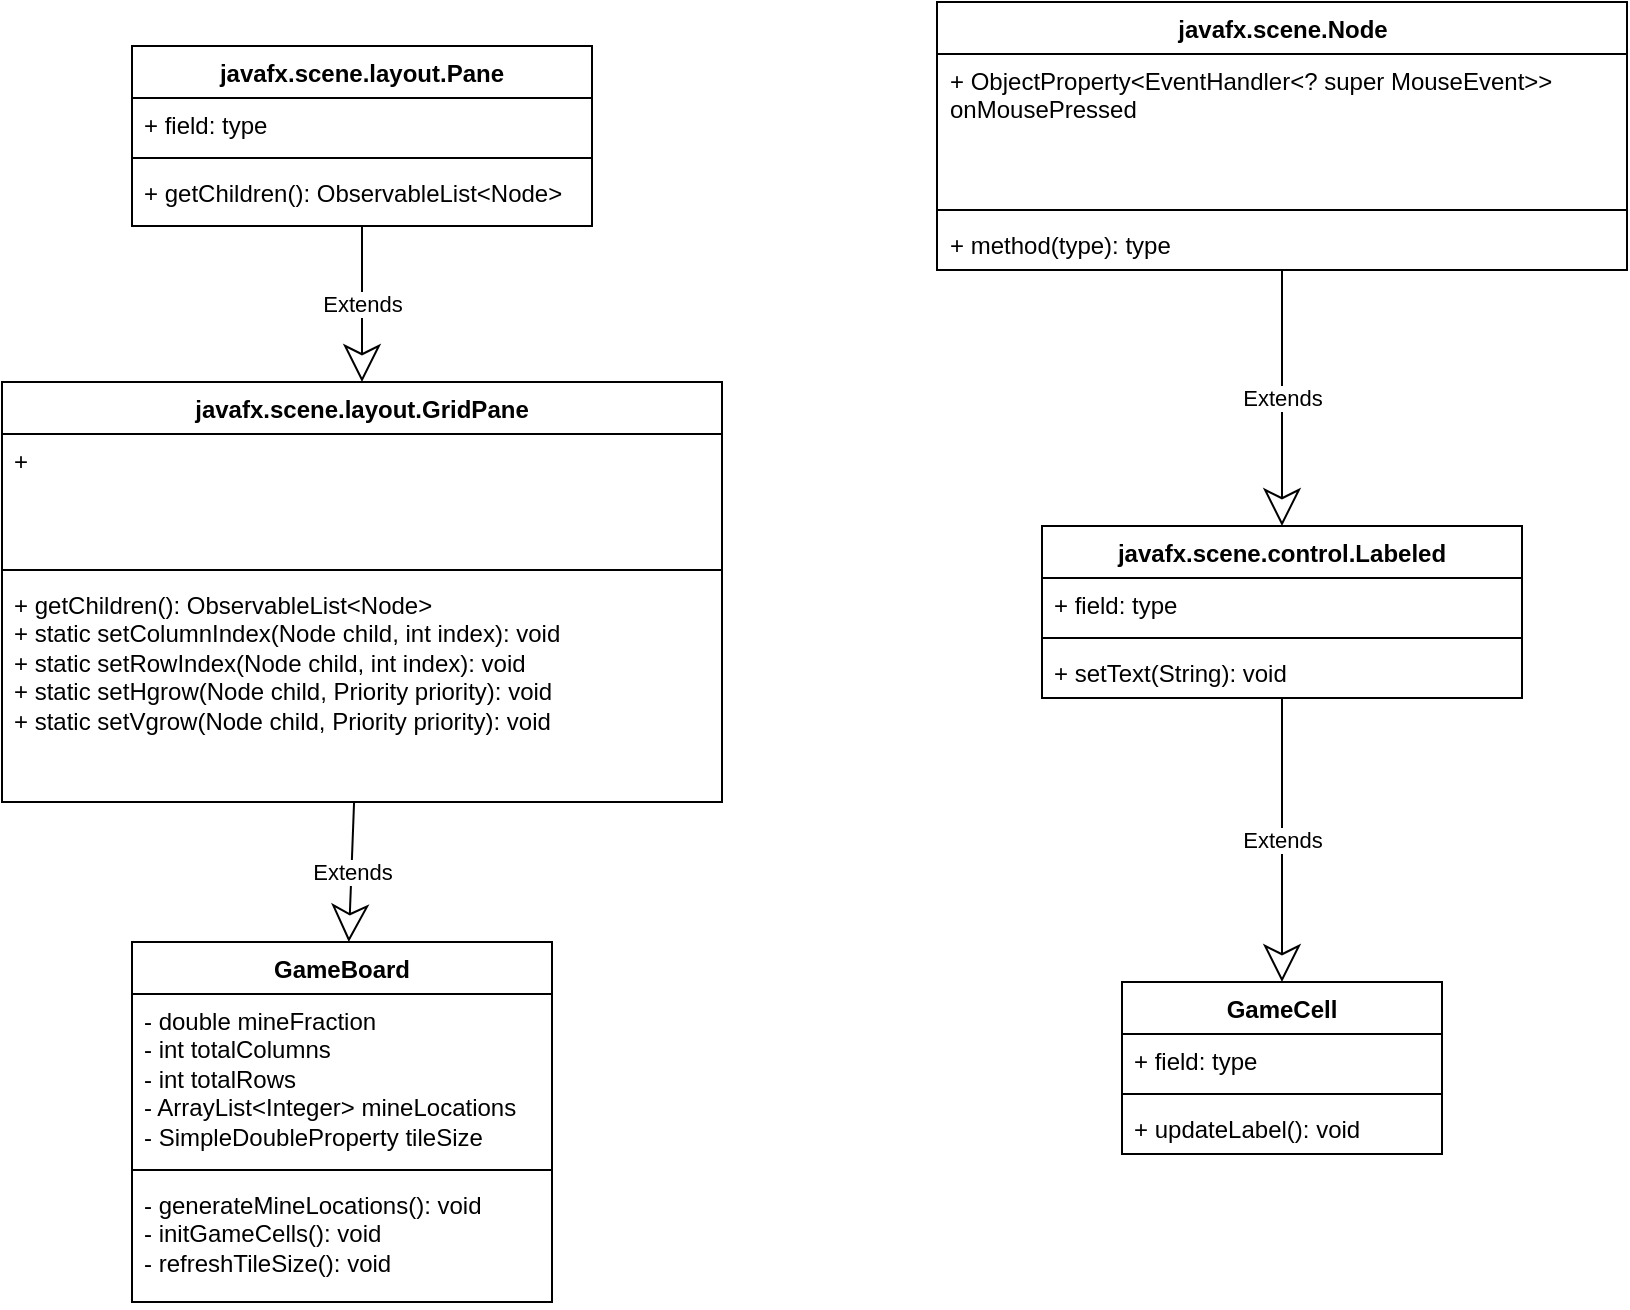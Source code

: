 <mxfile version="21.5.1" type="device" pages="3">
  <diagram name="Object Heirarchies Jul 04" id="aRO2iQeECrxTE_HfjCKr">
    <mxGraphModel dx="1434" dy="833" grid="1" gridSize="10" guides="1" tooltips="1" connect="1" arrows="1" fold="1" page="1" pageScale="1" pageWidth="1169" pageHeight="827" math="0" shadow="0">
      <root>
        <mxCell id="_tPneZSI2o19YcBIa4Sf-0" />
        <mxCell id="_tPneZSI2o19YcBIa4Sf-1" parent="_tPneZSI2o19YcBIa4Sf-0" />
        <mxCell id="_tPneZSI2o19YcBIa4Sf-2" value="Extends" style="endArrow=classic;endSize=16;endFill=0;html=1;rounded=0;" parent="_tPneZSI2o19YcBIa4Sf-1" source="_tPneZSI2o19YcBIa4Sf-7" target="_tPneZSI2o19YcBIa4Sf-3" edge="1">
          <mxGeometry relative="1" as="geometry" />
        </mxCell>
        <mxCell id="_tPneZSI2o19YcBIa4Sf-3" value="GameBoard" style="swimlane;fontStyle=1;align=center;verticalAlign=top;childLayout=stackLayout;horizontal=1;startSize=26;horizontalStack=0;resizeParent=1;resizeParentMax=0;resizeLast=0;collapsible=1;marginBottom=0;whiteSpace=wrap;html=1;" parent="_tPneZSI2o19YcBIa4Sf-1" vertex="1">
          <mxGeometry x="245" y="560" width="210" height="180" as="geometry" />
        </mxCell>
        <mxCell id="_tPneZSI2o19YcBIa4Sf-4" value="- double mineFraction&lt;br&gt;- int totalColumns&lt;br&gt;- int totalRows&lt;br&gt;- ArrayList&amp;lt;Integer&amp;gt; mineLocations&lt;br&gt;- SimpleDoubleProperty tileSize" style="text;strokeColor=none;fillColor=none;align=left;verticalAlign=top;spacingLeft=4;spacingRight=4;overflow=hidden;rotatable=0;points=[[0,0.5],[1,0.5]];portConstraint=eastwest;whiteSpace=wrap;html=1;" parent="_tPneZSI2o19YcBIa4Sf-3" vertex="1">
          <mxGeometry y="26" width="210" height="84" as="geometry" />
        </mxCell>
        <mxCell id="_tPneZSI2o19YcBIa4Sf-5" value="" style="line;strokeWidth=1;fillColor=none;align=left;verticalAlign=middle;spacingTop=-1;spacingLeft=3;spacingRight=3;rotatable=0;labelPosition=right;points=[];portConstraint=eastwest;strokeColor=inherit;" parent="_tPneZSI2o19YcBIa4Sf-3" vertex="1">
          <mxGeometry y="110" width="210" height="8" as="geometry" />
        </mxCell>
        <mxCell id="_tPneZSI2o19YcBIa4Sf-6" value="- generateMineLocations(): void&lt;br&gt;- initGameCells(): void&lt;br&gt;- refreshTileSize(): void" style="text;strokeColor=none;fillColor=none;align=left;verticalAlign=top;spacingLeft=4;spacingRight=4;overflow=hidden;rotatable=0;points=[[0,0.5],[1,0.5]];portConstraint=eastwest;whiteSpace=wrap;html=1;" parent="_tPneZSI2o19YcBIa4Sf-3" vertex="1">
          <mxGeometry y="118" width="210" height="62" as="geometry" />
        </mxCell>
        <mxCell id="_tPneZSI2o19YcBIa4Sf-7" value="javafx.scene.layout.GridPane" style="swimlane;fontStyle=1;align=center;verticalAlign=top;childLayout=stackLayout;horizontal=1;startSize=26;horizontalStack=0;resizeParent=1;resizeParentMax=0;resizeLast=0;collapsible=1;marginBottom=0;whiteSpace=wrap;html=1;" parent="_tPneZSI2o19YcBIa4Sf-1" vertex="1">
          <mxGeometry x="180" y="280" width="360" height="210" as="geometry">
            <mxRectangle x="217.5" y="340" width="90" height="30" as="alternateBounds" />
          </mxGeometry>
        </mxCell>
        <mxCell id="_tPneZSI2o19YcBIa4Sf-8" value="+" style="text;strokeColor=none;fillColor=none;align=left;verticalAlign=top;spacingLeft=4;spacingRight=4;overflow=hidden;rotatable=0;points=[[0,0.5],[1,0.5]];portConstraint=eastwest;whiteSpace=wrap;html=1;" parent="_tPneZSI2o19YcBIa4Sf-7" vertex="1">
          <mxGeometry y="26" width="360" height="64" as="geometry" />
        </mxCell>
        <mxCell id="_tPneZSI2o19YcBIa4Sf-9" value="" style="line;strokeWidth=1;fillColor=none;align=left;verticalAlign=middle;spacingTop=-1;spacingLeft=3;spacingRight=3;rotatable=0;labelPosition=right;points=[];portConstraint=eastwest;strokeColor=inherit;" parent="_tPneZSI2o19YcBIa4Sf-7" vertex="1">
          <mxGeometry y="90" width="360" height="8" as="geometry" />
        </mxCell>
        <mxCell id="_tPneZSI2o19YcBIa4Sf-10" value="+ getChildren(): ObservableList&amp;lt;Node&amp;gt;&lt;br&gt;+ static setColumnIndex(Node child, int index): void&lt;br&gt;+ static setRowIndex(Node child, int index): void&lt;br&gt;+ static setHgrow(Node child, Priority priority): void&lt;br&gt;+ static setVgrow(Node child, Priority priority): void" style="text;strokeColor=none;fillColor=none;align=left;verticalAlign=top;spacingLeft=4;spacingRight=4;overflow=hidden;rotatable=0;points=[[0,0.5],[1,0.5]];portConstraint=eastwest;whiteSpace=wrap;html=1;" parent="_tPneZSI2o19YcBIa4Sf-7" vertex="1">
          <mxGeometry y="98" width="360" height="112" as="geometry" />
        </mxCell>
        <mxCell id="_tPneZSI2o19YcBIa4Sf-11" value="Extends" style="endArrow=classic;endSize=16;endFill=0;html=1;rounded=0;" parent="_tPneZSI2o19YcBIa4Sf-1" source="_tPneZSI2o19YcBIa4Sf-12" target="_tPneZSI2o19YcBIa4Sf-16" edge="1">
          <mxGeometry relative="1" as="geometry" />
        </mxCell>
        <mxCell id="_tPneZSI2o19YcBIa4Sf-12" value="javafx.scene.control.Labeled" style="swimlane;fontStyle=1;align=center;verticalAlign=top;childLayout=stackLayout;horizontal=1;startSize=26;horizontalStack=0;resizeParent=1;resizeParentMax=0;resizeLast=0;collapsible=1;marginBottom=0;whiteSpace=wrap;html=1;" parent="_tPneZSI2o19YcBIa4Sf-1" vertex="1">
          <mxGeometry x="700" y="352" width="240" height="86" as="geometry" />
        </mxCell>
        <mxCell id="_tPneZSI2o19YcBIa4Sf-13" value="+ field: type" style="text;strokeColor=none;fillColor=none;align=left;verticalAlign=top;spacingLeft=4;spacingRight=4;overflow=hidden;rotatable=0;points=[[0,0.5],[1,0.5]];portConstraint=eastwest;whiteSpace=wrap;html=1;" parent="_tPneZSI2o19YcBIa4Sf-12" vertex="1">
          <mxGeometry y="26" width="240" height="26" as="geometry" />
        </mxCell>
        <mxCell id="_tPneZSI2o19YcBIa4Sf-14" value="" style="line;strokeWidth=1;fillColor=none;align=left;verticalAlign=middle;spacingTop=-1;spacingLeft=3;spacingRight=3;rotatable=0;labelPosition=right;points=[];portConstraint=eastwest;strokeColor=inherit;" parent="_tPneZSI2o19YcBIa4Sf-12" vertex="1">
          <mxGeometry y="52" width="240" height="8" as="geometry" />
        </mxCell>
        <mxCell id="_tPneZSI2o19YcBIa4Sf-15" value="+ setText(String): void" style="text;strokeColor=none;fillColor=none;align=left;verticalAlign=top;spacingLeft=4;spacingRight=4;overflow=hidden;rotatable=0;points=[[0,0.5],[1,0.5]];portConstraint=eastwest;whiteSpace=wrap;html=1;" parent="_tPneZSI2o19YcBIa4Sf-12" vertex="1">
          <mxGeometry y="60" width="240" height="26" as="geometry" />
        </mxCell>
        <mxCell id="_tPneZSI2o19YcBIa4Sf-16" value="GameCell" style="swimlane;fontStyle=1;align=center;verticalAlign=top;childLayout=stackLayout;horizontal=1;startSize=26;horizontalStack=0;resizeParent=1;resizeParentMax=0;resizeLast=0;collapsible=1;marginBottom=0;whiteSpace=wrap;html=1;" parent="_tPneZSI2o19YcBIa4Sf-1" vertex="1">
          <mxGeometry x="740" y="580" width="160" height="86" as="geometry" />
        </mxCell>
        <mxCell id="_tPneZSI2o19YcBIa4Sf-17" value="+ field: type" style="text;strokeColor=none;fillColor=none;align=left;verticalAlign=top;spacingLeft=4;spacingRight=4;overflow=hidden;rotatable=0;points=[[0,0.5],[1,0.5]];portConstraint=eastwest;whiteSpace=wrap;html=1;" parent="_tPneZSI2o19YcBIa4Sf-16" vertex="1">
          <mxGeometry y="26" width="160" height="26" as="geometry" />
        </mxCell>
        <mxCell id="_tPneZSI2o19YcBIa4Sf-18" value="" style="line;strokeWidth=1;fillColor=none;align=left;verticalAlign=middle;spacingTop=-1;spacingLeft=3;spacingRight=3;rotatable=0;labelPosition=right;points=[];portConstraint=eastwest;strokeColor=inherit;" parent="_tPneZSI2o19YcBIa4Sf-16" vertex="1">
          <mxGeometry y="52" width="160" height="8" as="geometry" />
        </mxCell>
        <mxCell id="_tPneZSI2o19YcBIa4Sf-19" value="+ updateLabel(): void" style="text;strokeColor=none;fillColor=none;align=left;verticalAlign=top;spacingLeft=4;spacingRight=4;overflow=hidden;rotatable=0;points=[[0,0.5],[1,0.5]];portConstraint=eastwest;whiteSpace=wrap;html=1;" parent="_tPneZSI2o19YcBIa4Sf-16" vertex="1">
          <mxGeometry y="60" width="160" height="26" as="geometry" />
        </mxCell>
        <mxCell id="_tPneZSI2o19YcBIa4Sf-20" value="Extends" style="endArrow=classic;endSize=16;endFill=0;html=1;rounded=0;" parent="_tPneZSI2o19YcBIa4Sf-1" source="_tPneZSI2o19YcBIa4Sf-21" target="_tPneZSI2o19YcBIa4Sf-12" edge="1">
          <mxGeometry relative="1" as="geometry" />
        </mxCell>
        <mxCell id="_tPneZSI2o19YcBIa4Sf-21" value="javafx.scene.Node" style="swimlane;fontStyle=1;align=center;verticalAlign=top;childLayout=stackLayout;horizontal=1;startSize=26;horizontalStack=0;resizeParent=1;resizeParentMax=0;resizeLast=0;collapsible=1;marginBottom=0;whiteSpace=wrap;html=1;" parent="_tPneZSI2o19YcBIa4Sf-1" vertex="1">
          <mxGeometry x="647.5" y="90" width="345" height="134" as="geometry" />
        </mxCell>
        <mxCell id="_tPneZSI2o19YcBIa4Sf-22" value="+ ObjectProperty&amp;lt;EventHandler&amp;lt;? super MouseEvent&amp;gt;&amp;gt; onMousePressed" style="text;strokeColor=none;fillColor=none;align=left;verticalAlign=top;spacingLeft=4;spacingRight=4;overflow=hidden;rotatable=0;points=[[0,0.5],[1,0.5]];portConstraint=eastwest;whiteSpace=wrap;html=1;" parent="_tPneZSI2o19YcBIa4Sf-21" vertex="1">
          <mxGeometry y="26" width="345" height="74" as="geometry" />
        </mxCell>
        <mxCell id="_tPneZSI2o19YcBIa4Sf-23" value="" style="line;strokeWidth=1;fillColor=none;align=left;verticalAlign=middle;spacingTop=-1;spacingLeft=3;spacingRight=3;rotatable=0;labelPosition=right;points=[];portConstraint=eastwest;strokeColor=inherit;" parent="_tPneZSI2o19YcBIa4Sf-21" vertex="1">
          <mxGeometry y="100" width="345" height="8" as="geometry" />
        </mxCell>
        <mxCell id="_tPneZSI2o19YcBIa4Sf-24" value="+ method(type): type" style="text;strokeColor=none;fillColor=none;align=left;verticalAlign=top;spacingLeft=4;spacingRight=4;overflow=hidden;rotatable=0;points=[[0,0.5],[1,0.5]];portConstraint=eastwest;whiteSpace=wrap;html=1;" parent="_tPneZSI2o19YcBIa4Sf-21" vertex="1">
          <mxGeometry y="108" width="345" height="26" as="geometry" />
        </mxCell>
        <mxCell id="_tPneZSI2o19YcBIa4Sf-25" value="Extends" style="endArrow=classic;endSize=16;endFill=0;html=1;rounded=0;" parent="_tPneZSI2o19YcBIa4Sf-1" source="_tPneZSI2o19YcBIa4Sf-26" target="_tPneZSI2o19YcBIa4Sf-7" edge="1">
          <mxGeometry relative="1" as="geometry" />
        </mxCell>
        <mxCell id="_tPneZSI2o19YcBIa4Sf-26" value="javafx.scene.layout.Pane" style="swimlane;fontStyle=1;align=center;verticalAlign=top;childLayout=stackLayout;horizontal=1;startSize=26;horizontalStack=0;resizeParent=1;resizeParentMax=0;resizeLast=0;collapsible=1;marginBottom=0;whiteSpace=wrap;html=1;" parent="_tPneZSI2o19YcBIa4Sf-1" vertex="1">
          <mxGeometry x="245" y="112" width="230" height="90" as="geometry" />
        </mxCell>
        <mxCell id="_tPneZSI2o19YcBIa4Sf-27" value="+ field: type" style="text;strokeColor=none;fillColor=none;align=left;verticalAlign=top;spacingLeft=4;spacingRight=4;overflow=hidden;rotatable=0;points=[[0,0.5],[1,0.5]];portConstraint=eastwest;whiteSpace=wrap;html=1;" parent="_tPneZSI2o19YcBIa4Sf-26" vertex="1">
          <mxGeometry y="26" width="230" height="26" as="geometry" />
        </mxCell>
        <mxCell id="_tPneZSI2o19YcBIa4Sf-28" value="" style="line;strokeWidth=1;fillColor=none;align=left;verticalAlign=middle;spacingTop=-1;spacingLeft=3;spacingRight=3;rotatable=0;labelPosition=right;points=[];portConstraint=eastwest;strokeColor=inherit;" parent="_tPneZSI2o19YcBIa4Sf-26" vertex="1">
          <mxGeometry y="52" width="230" height="8" as="geometry" />
        </mxCell>
        <mxCell id="_tPneZSI2o19YcBIa4Sf-29" value="+ getChildren(): ObservableList&amp;lt;Node&amp;gt;" style="text;strokeColor=none;fillColor=none;align=left;verticalAlign=top;spacingLeft=4;spacingRight=4;overflow=hidden;rotatable=0;points=[[0,0.5],[1,0.5]];portConstraint=eastwest;whiteSpace=wrap;html=1;" parent="_tPneZSI2o19YcBIa4Sf-26" vertex="1">
          <mxGeometry y="60" width="230" height="30" as="geometry" />
        </mxCell>
      </root>
    </mxGraphModel>
  </diagram>
  <diagram id="C5RBs43oDa-KdzZeNtuy" name="Object Heirarchies">
    <mxGraphModel dx="1434" dy="833" grid="1" gridSize="10" guides="1" tooltips="1" connect="1" arrows="1" fold="1" page="1" pageScale="1" pageWidth="1169" pageHeight="827" math="0" shadow="0">
      <root>
        <mxCell id="WIyWlLk6GJQsqaUBKTNV-0" />
        <mxCell id="WIyWlLk6GJQsqaUBKTNV-1" parent="WIyWlLk6GJQsqaUBKTNV-0" />
        <mxCell id="S7BnQ9PrqAHf_6FEk5SX-8" value="Extends" style="endArrow=classic;endSize=16;endFill=0;html=1;rounded=0;" parent="WIyWlLk6GJQsqaUBKTNV-1" source="S7BnQ9PrqAHf_6FEk5SX-4" target="S7BnQ9PrqAHf_6FEk5SX-0" edge="1">
          <mxGeometry relative="1" as="geometry" />
        </mxCell>
        <mxCell id="S7BnQ9PrqAHf_6FEk5SX-0" value="GameBoard" style="swimlane;fontStyle=1;align=center;verticalAlign=top;childLayout=stackLayout;horizontal=1;startSize=26;horizontalStack=0;resizeParent=1;resizeParentMax=0;resizeLast=0;collapsible=1;marginBottom=0;whiteSpace=wrap;html=1;" parent="WIyWlLk6GJQsqaUBKTNV-1" vertex="1">
          <mxGeometry x="245" y="560" width="210" height="180" as="geometry" />
        </mxCell>
        <mxCell id="S7BnQ9PrqAHf_6FEk5SX-1" value="- double mineFraction&lt;br&gt;- int totalColumns&lt;br&gt;- int totalRows&lt;br&gt;- ArrayList&amp;lt;Integer&amp;gt; mineLocations&lt;br&gt;- SimpleDoubleProperty tileSize" style="text;strokeColor=none;fillColor=none;align=left;verticalAlign=top;spacingLeft=4;spacingRight=4;overflow=hidden;rotatable=0;points=[[0,0.5],[1,0.5]];portConstraint=eastwest;whiteSpace=wrap;html=1;" parent="S7BnQ9PrqAHf_6FEk5SX-0" vertex="1">
          <mxGeometry y="26" width="210" height="84" as="geometry" />
        </mxCell>
        <mxCell id="S7BnQ9PrqAHf_6FEk5SX-2" value="" style="line;strokeWidth=1;fillColor=none;align=left;verticalAlign=middle;spacingTop=-1;spacingLeft=3;spacingRight=3;rotatable=0;labelPosition=right;points=[];portConstraint=eastwest;strokeColor=inherit;" parent="S7BnQ9PrqAHf_6FEk5SX-0" vertex="1">
          <mxGeometry y="110" width="210" height="8" as="geometry" />
        </mxCell>
        <mxCell id="S7BnQ9PrqAHf_6FEk5SX-3" value="- generateMineLocations(): void&lt;br&gt;- initGameCells(): void&lt;br&gt;- refreshTileSize(): void" style="text;strokeColor=none;fillColor=none;align=left;verticalAlign=top;spacingLeft=4;spacingRight=4;overflow=hidden;rotatable=0;points=[[0,0.5],[1,0.5]];portConstraint=eastwest;whiteSpace=wrap;html=1;" parent="S7BnQ9PrqAHf_6FEk5SX-0" vertex="1">
          <mxGeometry y="118" width="210" height="62" as="geometry" />
        </mxCell>
        <mxCell id="S7BnQ9PrqAHf_6FEk5SX-4" value="javafx.scene.layout.TilePane" style="swimlane;fontStyle=1;align=center;verticalAlign=top;childLayout=stackLayout;horizontal=1;startSize=26;horizontalStack=0;resizeParent=1;resizeParentMax=0;resizeLast=0;collapsible=1;marginBottom=0;whiteSpace=wrap;html=1;" parent="WIyWlLk6GJQsqaUBKTNV-1" vertex="1">
          <mxGeometry x="180" y="280" width="360" height="190" as="geometry">
            <mxRectangle x="217.5" y="340" width="90" height="30" as="alternateBounds" />
          </mxGeometry>
        </mxCell>
        <mxCell id="S7BnQ9PrqAHf_6FEk5SX-5" value="+ final ObjectProperty&amp;lt;Orientation&amp;gt; orientationProperty&lt;br&gt;+ final IntegerProperty prefColumnsProperty&lt;br&gt;+ final DoubleProperty prefTileHeightProperty&lt;br&gt;+ final DoubleProperty prefTileWidthProperty" style="text;strokeColor=none;fillColor=none;align=left;verticalAlign=top;spacingLeft=4;spacingRight=4;overflow=hidden;rotatable=0;points=[[0,0.5],[1,0.5]];portConstraint=eastwest;whiteSpace=wrap;html=1;" parent="S7BnQ9PrqAHf_6FEk5SX-4" vertex="1">
          <mxGeometry y="26" width="360" height="64" as="geometry" />
        </mxCell>
        <mxCell id="S7BnQ9PrqAHf_6FEk5SX-6" value="" style="line;strokeWidth=1;fillColor=none;align=left;verticalAlign=middle;spacingTop=-1;spacingLeft=3;spacingRight=3;rotatable=0;labelPosition=right;points=[];portConstraint=eastwest;strokeColor=inherit;" parent="S7BnQ9PrqAHf_6FEk5SX-4" vertex="1">
          <mxGeometry y="90" width="360" height="8" as="geometry" />
        </mxCell>
        <mxCell id="S7BnQ9PrqAHf_6FEk5SX-7" value="+ TilePane(Orientation orientation): new TilePane&lt;br&gt;+ add(Node child, int columnIndex, int rowIndex): void&lt;br&gt;+ setPrefColumns(int): void&lt;br&gt;+ prefTileHeightProperty(): DoubleProperty&lt;br&gt;+ prefTileWidthProperty(): DoubleProperty" style="text;strokeColor=none;fillColor=none;align=left;verticalAlign=top;spacingLeft=4;spacingRight=4;overflow=hidden;rotatable=0;points=[[0,0.5],[1,0.5]];portConstraint=eastwest;whiteSpace=wrap;html=1;" parent="S7BnQ9PrqAHf_6FEk5SX-4" vertex="1">
          <mxGeometry y="98" width="360" height="92" as="geometry" />
        </mxCell>
        <mxCell id="7bgGyZ7zZy2mmGAwU8Ay-13" value="Extends" style="endArrow=classic;endSize=16;endFill=0;html=1;rounded=0;" parent="WIyWlLk6GJQsqaUBKTNV-1" source="7bgGyZ7zZy2mmGAwU8Ay-0" target="7bgGyZ7zZy2mmGAwU8Ay-4" edge="1">
          <mxGeometry relative="1" as="geometry" />
        </mxCell>
        <mxCell id="7bgGyZ7zZy2mmGAwU8Ay-0" value="javafx.scene.control.Labeled" style="swimlane;fontStyle=1;align=center;verticalAlign=top;childLayout=stackLayout;horizontal=1;startSize=26;horizontalStack=0;resizeParent=1;resizeParentMax=0;resizeLast=0;collapsible=1;marginBottom=0;whiteSpace=wrap;html=1;" parent="WIyWlLk6GJQsqaUBKTNV-1" vertex="1">
          <mxGeometry x="700" y="352" width="240" height="86" as="geometry" />
        </mxCell>
        <mxCell id="7bgGyZ7zZy2mmGAwU8Ay-1" value="+ field: type" style="text;strokeColor=none;fillColor=none;align=left;verticalAlign=top;spacingLeft=4;spacingRight=4;overflow=hidden;rotatable=0;points=[[0,0.5],[1,0.5]];portConstraint=eastwest;whiteSpace=wrap;html=1;" parent="7bgGyZ7zZy2mmGAwU8Ay-0" vertex="1">
          <mxGeometry y="26" width="240" height="26" as="geometry" />
        </mxCell>
        <mxCell id="7bgGyZ7zZy2mmGAwU8Ay-2" value="" style="line;strokeWidth=1;fillColor=none;align=left;verticalAlign=middle;spacingTop=-1;spacingLeft=3;spacingRight=3;rotatable=0;labelPosition=right;points=[];portConstraint=eastwest;strokeColor=inherit;" parent="7bgGyZ7zZy2mmGAwU8Ay-0" vertex="1">
          <mxGeometry y="52" width="240" height="8" as="geometry" />
        </mxCell>
        <mxCell id="7bgGyZ7zZy2mmGAwU8Ay-3" value="+ setText(String): void" style="text;strokeColor=none;fillColor=none;align=left;verticalAlign=top;spacingLeft=4;spacingRight=4;overflow=hidden;rotatable=0;points=[[0,0.5],[1,0.5]];portConstraint=eastwest;whiteSpace=wrap;html=1;" parent="7bgGyZ7zZy2mmGAwU8Ay-0" vertex="1">
          <mxGeometry y="60" width="240" height="26" as="geometry" />
        </mxCell>
        <mxCell id="7bgGyZ7zZy2mmGAwU8Ay-4" value="GameCell" style="swimlane;fontStyle=1;align=center;verticalAlign=top;childLayout=stackLayout;horizontal=1;startSize=26;horizontalStack=0;resizeParent=1;resizeParentMax=0;resizeLast=0;collapsible=1;marginBottom=0;whiteSpace=wrap;html=1;" parent="WIyWlLk6GJQsqaUBKTNV-1" vertex="1">
          <mxGeometry x="740" y="580" width="160" height="86" as="geometry" />
        </mxCell>
        <mxCell id="7bgGyZ7zZy2mmGAwU8Ay-5" value="+ field: type" style="text;strokeColor=none;fillColor=none;align=left;verticalAlign=top;spacingLeft=4;spacingRight=4;overflow=hidden;rotatable=0;points=[[0,0.5],[1,0.5]];portConstraint=eastwest;whiteSpace=wrap;html=1;" parent="7bgGyZ7zZy2mmGAwU8Ay-4" vertex="1">
          <mxGeometry y="26" width="160" height="26" as="geometry" />
        </mxCell>
        <mxCell id="7bgGyZ7zZy2mmGAwU8Ay-6" value="" style="line;strokeWidth=1;fillColor=none;align=left;verticalAlign=middle;spacingTop=-1;spacingLeft=3;spacingRight=3;rotatable=0;labelPosition=right;points=[];portConstraint=eastwest;strokeColor=inherit;" parent="7bgGyZ7zZy2mmGAwU8Ay-4" vertex="1">
          <mxGeometry y="52" width="160" height="8" as="geometry" />
        </mxCell>
        <mxCell id="7bgGyZ7zZy2mmGAwU8Ay-7" value="+ updateLabel(): void" style="text;strokeColor=none;fillColor=none;align=left;verticalAlign=top;spacingLeft=4;spacingRight=4;overflow=hidden;rotatable=0;points=[[0,0.5],[1,0.5]];portConstraint=eastwest;whiteSpace=wrap;html=1;" parent="7bgGyZ7zZy2mmGAwU8Ay-4" vertex="1">
          <mxGeometry y="60" width="160" height="26" as="geometry" />
        </mxCell>
        <mxCell id="7bgGyZ7zZy2mmGAwU8Ay-16" value="Extends" style="endArrow=classic;endSize=16;endFill=0;html=1;rounded=0;" parent="WIyWlLk6GJQsqaUBKTNV-1" source="7bgGyZ7zZy2mmGAwU8Ay-8" target="7bgGyZ7zZy2mmGAwU8Ay-0" edge="1">
          <mxGeometry relative="1" as="geometry" />
        </mxCell>
        <mxCell id="7bgGyZ7zZy2mmGAwU8Ay-8" value="javafx.scene.Node" style="swimlane;fontStyle=1;align=center;verticalAlign=top;childLayout=stackLayout;horizontal=1;startSize=26;horizontalStack=0;resizeParent=1;resizeParentMax=0;resizeLast=0;collapsible=1;marginBottom=0;whiteSpace=wrap;html=1;" parent="WIyWlLk6GJQsqaUBKTNV-1" vertex="1">
          <mxGeometry x="647.5" y="90" width="345" height="134" as="geometry" />
        </mxCell>
        <mxCell id="7bgGyZ7zZy2mmGAwU8Ay-9" value="+ ObjectProperty&amp;lt;EventHandler&amp;lt;? super MouseEvent&amp;gt;&amp;gt; onMousePressed" style="text;strokeColor=none;fillColor=none;align=left;verticalAlign=top;spacingLeft=4;spacingRight=4;overflow=hidden;rotatable=0;points=[[0,0.5],[1,0.5]];portConstraint=eastwest;whiteSpace=wrap;html=1;" parent="7bgGyZ7zZy2mmGAwU8Ay-8" vertex="1">
          <mxGeometry y="26" width="345" height="74" as="geometry" />
        </mxCell>
        <mxCell id="7bgGyZ7zZy2mmGAwU8Ay-10" value="" style="line;strokeWidth=1;fillColor=none;align=left;verticalAlign=middle;spacingTop=-1;spacingLeft=3;spacingRight=3;rotatable=0;labelPosition=right;points=[];portConstraint=eastwest;strokeColor=inherit;" parent="7bgGyZ7zZy2mmGAwU8Ay-8" vertex="1">
          <mxGeometry y="100" width="345" height="8" as="geometry" />
        </mxCell>
        <mxCell id="7bgGyZ7zZy2mmGAwU8Ay-11" value="+ method(type): type" style="text;strokeColor=none;fillColor=none;align=left;verticalAlign=top;spacingLeft=4;spacingRight=4;overflow=hidden;rotatable=0;points=[[0,0.5],[1,0.5]];portConstraint=eastwest;whiteSpace=wrap;html=1;" parent="7bgGyZ7zZy2mmGAwU8Ay-8" vertex="1">
          <mxGeometry y="108" width="345" height="26" as="geometry" />
        </mxCell>
        <mxCell id="7bgGyZ7zZy2mmGAwU8Ay-22" value="Extends" style="endArrow=classic;endSize=16;endFill=0;html=1;rounded=0;" parent="WIyWlLk6GJQsqaUBKTNV-1" source="7bgGyZ7zZy2mmGAwU8Ay-17" target="S7BnQ9PrqAHf_6FEk5SX-4" edge="1">
          <mxGeometry relative="1" as="geometry" />
        </mxCell>
        <mxCell id="7bgGyZ7zZy2mmGAwU8Ay-17" value="javafx.scene.layout.Pane" style="swimlane;fontStyle=1;align=center;verticalAlign=top;childLayout=stackLayout;horizontal=1;startSize=26;horizontalStack=0;resizeParent=1;resizeParentMax=0;resizeLast=0;collapsible=1;marginBottom=0;whiteSpace=wrap;html=1;" parent="WIyWlLk6GJQsqaUBKTNV-1" vertex="1">
          <mxGeometry x="245" y="112" width="230" height="90" as="geometry" />
        </mxCell>
        <mxCell id="7bgGyZ7zZy2mmGAwU8Ay-18" value="+ field: type" style="text;strokeColor=none;fillColor=none;align=left;verticalAlign=top;spacingLeft=4;spacingRight=4;overflow=hidden;rotatable=0;points=[[0,0.5],[1,0.5]];portConstraint=eastwest;whiteSpace=wrap;html=1;" parent="7bgGyZ7zZy2mmGAwU8Ay-17" vertex="1">
          <mxGeometry y="26" width="230" height="26" as="geometry" />
        </mxCell>
        <mxCell id="7bgGyZ7zZy2mmGAwU8Ay-19" value="" style="line;strokeWidth=1;fillColor=none;align=left;verticalAlign=middle;spacingTop=-1;spacingLeft=3;spacingRight=3;rotatable=0;labelPosition=right;points=[];portConstraint=eastwest;strokeColor=inherit;" parent="7bgGyZ7zZy2mmGAwU8Ay-17" vertex="1">
          <mxGeometry y="52" width="230" height="8" as="geometry" />
        </mxCell>
        <mxCell id="7bgGyZ7zZy2mmGAwU8Ay-20" value="+ getChildren(): ObservableList&amp;lt;Node&amp;gt;" style="text;strokeColor=none;fillColor=none;align=left;verticalAlign=top;spacingLeft=4;spacingRight=4;overflow=hidden;rotatable=0;points=[[0,0.5],[1,0.5]];portConstraint=eastwest;whiteSpace=wrap;html=1;" parent="7bgGyZ7zZy2mmGAwU8Ay-17" vertex="1">
          <mxGeometry y="60" width="230" height="30" as="geometry" />
        </mxCell>
      </root>
    </mxGraphModel>
  </diagram>
  <diagram id="gscD2KhU7enb7wxNynbT" name="Tile Scaling">
    <mxGraphModel dx="1366" dy="793" grid="1" gridSize="10" guides="1" tooltips="1" connect="1" arrows="1" fold="1" page="1" pageScale="1" pageWidth="1169" pageHeight="827" math="0" shadow="0">
      <root>
        <mxCell id="0" />
        <mxCell id="1" parent="0" />
        <mxCell id="ENKsgT9i0Xz-IjVfYQAM-1" value="Stage" style="swimlane;whiteSpace=wrap;html=1;startSize=20;" vertex="1" parent="1">
          <mxGeometry x="390" y="170" width="510" height="360" as="geometry" />
        </mxCell>
        <mxCell id="ENKsgT9i0Xz-IjVfYQAM-5" value="f" style="swimlane;startSize=0;" vertex="1" parent="ENKsgT9i0Xz-IjVfYQAM-1">
          <mxGeometry y="20" width="390" height="340" as="geometry" />
        </mxCell>
        <mxCell id="ENKsgT9i0Xz-IjVfYQAM-6" value="GridPane GameBoard" style="text;html=1;align=center;verticalAlign=middle;resizable=0;points=[];autosize=1;strokeColor=none;fillColor=none;" vertex="1" parent="ENKsgT9i0Xz-IjVfYQAM-5">
          <mxGeometry x="95" y="155" width="140" height="30" as="geometry" />
        </mxCell>
        <mxCell id="ENKsgT9i0Xz-IjVfYQAM-3" value="primaryStage height" style="shape=curlyBracket;whiteSpace=wrap;html=1;rounded=1;labelPosition=left;verticalLabelPosition=middle;align=right;verticalAlign=middle;" vertex="1" parent="1">
          <mxGeometry x="110" y="170" width="30" height="360" as="geometry" />
        </mxCell>
        <mxCell id="ENKsgT9i0Xz-IjVfYQAM-9" value="gameplayScene height" style="shape=curlyBracket;whiteSpace=wrap;html=1;rounded=1;labelPosition=left;verticalLabelPosition=middle;align=right;verticalAlign=middle;" vertex="1" parent="1">
          <mxGeometry x="230" y="190" width="30" height="340" as="geometry" />
        </mxCell>
        <mxCell id="ENKsgT9i0Xz-IjVfYQAM-10" value="Goal 1: Scale tiles correctly to maintain row/column with game board filling entire scene" style="text;html=1;align=center;verticalAlign=middle;resizable=0;points=[];autosize=1;strokeColor=none;fillColor=none;" vertex="1" parent="1">
          <mxGeometry x="30" y="20" width="490" height="30" as="geometry" />
        </mxCell>
        <mxCell id="eko0dXE47JSk6394_ShP-1" value="&lt;h1&gt;Case 1: Not enough Height for tiles to fill screen horizontally&lt;br&gt;&lt;/h1&gt;&lt;p&gt;&lt;/p&gt;&lt;ul&gt;&lt;li&gt;GameBoard height == gameplayScene height&lt;/li&gt;&lt;li&gt;GameBoard width &amp;lt; gameplayScene width&lt;/li&gt;&lt;li&gt;tileSize ∝ gameplayScene height or GameBoard height / totalRows&lt;/li&gt;&lt;li&gt;GameBoard width = tileSize*totalColumns&lt;/li&gt;&lt;/ul&gt;&lt;p&gt;&lt;/p&gt;" style="text;html=1;strokeColor=none;fillColor=none;spacing=5;spacingTop=-20;whiteSpace=wrap;overflow=hidden;rounded=0;" vertex="1" parent="1">
          <mxGeometry x="180" y="50" width="730" height="120" as="geometry" />
        </mxCell>
        <mxCell id="eko0dXE47JSk6394_ShP-2" value="Stage" style="swimlane;whiteSpace=wrap;html=1;startSize=20;" vertex="1" parent="1">
          <mxGeometry x="330" y="990" width="390" height="410" as="geometry" />
        </mxCell>
        <mxCell id="eko0dXE47JSk6394_ShP-3" value="f" style="swimlane;startSize=0;" vertex="1" parent="eko0dXE47JSk6394_ShP-2">
          <mxGeometry y="20" width="390" height="340" as="geometry" />
        </mxCell>
        <mxCell id="eko0dXE47JSk6394_ShP-4" value="GridPane GameBoard" style="text;html=1;align=center;verticalAlign=middle;resizable=0;points=[];autosize=1;strokeColor=none;fillColor=none;" vertex="1" parent="eko0dXE47JSk6394_ShP-3">
          <mxGeometry x="95" y="155" width="140" height="30" as="geometry" />
        </mxCell>
        <mxCell id="eko0dXE47JSk6394_ShP-5" value="primaryStage height" style="shape=curlyBracket;whiteSpace=wrap;html=1;rounded=1;labelPosition=left;verticalLabelPosition=middle;align=right;verticalAlign=middle;" vertex="1" parent="1">
          <mxGeometry x="110" y="990" width="30" height="410" as="geometry" />
        </mxCell>
        <mxCell id="eko0dXE47JSk6394_ShP-6" value="gameplayScene height" style="shape=curlyBracket;whiteSpace=wrap;html=1;rounded=1;labelPosition=left;verticalLabelPosition=middle;align=right;verticalAlign=middle;" vertex="1" parent="1">
          <mxGeometry x="230" y="1010" width="30" height="390" as="geometry" />
        </mxCell>
        <mxCell id="eko0dXE47JSk6394_ShP-7" value="&lt;h1&gt;Case 2: Not enough Width for tiles to fill screen vertically&lt;br&gt;&lt;/h1&gt;&lt;p&gt;&lt;/p&gt;&lt;ul&gt;&lt;li&gt;GameBoard height &amp;lt; gameplayScene height&lt;/li&gt;&lt;li&gt;GameBoard width == gameplayScene width&lt;/li&gt;&lt;li&gt;tileSize ∝ gameplayScene width or GameBoard width / totalColumns&lt;/li&gt;&lt;li&gt;GameBoard height = tileSize*totalRows&lt;/li&gt;&lt;li&gt;TilePane automatically fits as many nodes as it can fit horizontally - intended behavior emerges automatically if changing window height without changing width&lt;/li&gt;&lt;/ul&gt;&lt;p&gt;&lt;/p&gt;" style="text;html=1;strokeColor=none;fillColor=none;spacing=5;spacingTop=-20;whiteSpace=wrap;overflow=hidden;rounded=0;" vertex="1" parent="1">
          <mxGeometry x="180" y="840" width="730" height="140" as="geometry" />
        </mxCell>
        <mxCell id="eko0dXE47JSk6394_ShP-8" value="GameBoard width" style="shape=curlyBracket;whiteSpace=wrap;html=1;rounded=1;labelPosition=left;verticalLabelPosition=middle;align=right;verticalAlign=middle;rotation=-90;" vertex="1" parent="1">
          <mxGeometry x="565" y="365" width="40" height="390" as="geometry" />
        </mxCell>
        <mxCell id="eko0dXE47JSk6394_ShP-9" value="GameBoard width" style="shape=curlyBracket;whiteSpace=wrap;html=1;rounded=1;labelPosition=left;verticalLabelPosition=middle;align=right;verticalAlign=middle;rotation=-90;" vertex="1" parent="1">
          <mxGeometry x="505" y="1250" width="40" height="390" as="geometry" />
        </mxCell>
        <mxCell id="eko0dXE47JSk6394_ShP-10" value="GameBoard height" style="shape=curlyBracket;whiteSpace=wrap;html=1;rounded=1;labelPosition=left;verticalLabelPosition=middle;align=right;verticalAlign=middle;" vertex="1" parent="1">
          <mxGeometry x="330" y="190" width="40" height="340" as="geometry" />
        </mxCell>
        <mxCell id="eko0dXE47JSk6394_ShP-12" value="gameplayScene width equals primaryStage width" style="shape=curlyBracket;whiteSpace=wrap;html=1;rounded=1;labelPosition=left;verticalLabelPosition=middle;align=right;verticalAlign=middle;rotation=-90;" vertex="1" parent="1">
          <mxGeometry x="625" y="415" width="40" height="510" as="geometry" />
        </mxCell>
        <mxCell id="eko0dXE47JSk6394_ShP-15" value="gameplayScene width equals primaryStage width" style="shape=curlyBracket;whiteSpace=wrap;html=1;rounded=1;labelPosition=left;verticalLabelPosition=middle;align=right;verticalAlign=middle;rotation=-90;" vertex="1" parent="1">
          <mxGeometry x="505" y="1345" width="40" height="400" as="geometry" />
        </mxCell>
        <mxCell id="eko0dXE47JSk6394_ShP-16" value="&lt;h1&gt;Determine case?&lt;/h1&gt;&lt;p&gt;Tiles are square - same size in both dimensions&lt;/p&gt;&lt;p&gt;Desired ratio of rows/columns is same as desired ratio of board height/width&lt;/p&gt;&lt;p&gt;If columns/rows &amp;gt; width/height: case 1&lt;/p&gt;&lt;p&gt;If columns/rows &amp;lt; width/height: Case 2&lt;/p&gt;" style="text;html=1;strokeColor=none;fillColor=none;spacing=5;spacingTop=-20;whiteSpace=wrap;overflow=hidden;rounded=0;" vertex="1" parent="1">
          <mxGeometry x="30" y="600" width="250" height="190" as="geometry" />
        </mxCell>
      </root>
    </mxGraphModel>
  </diagram>
</mxfile>
